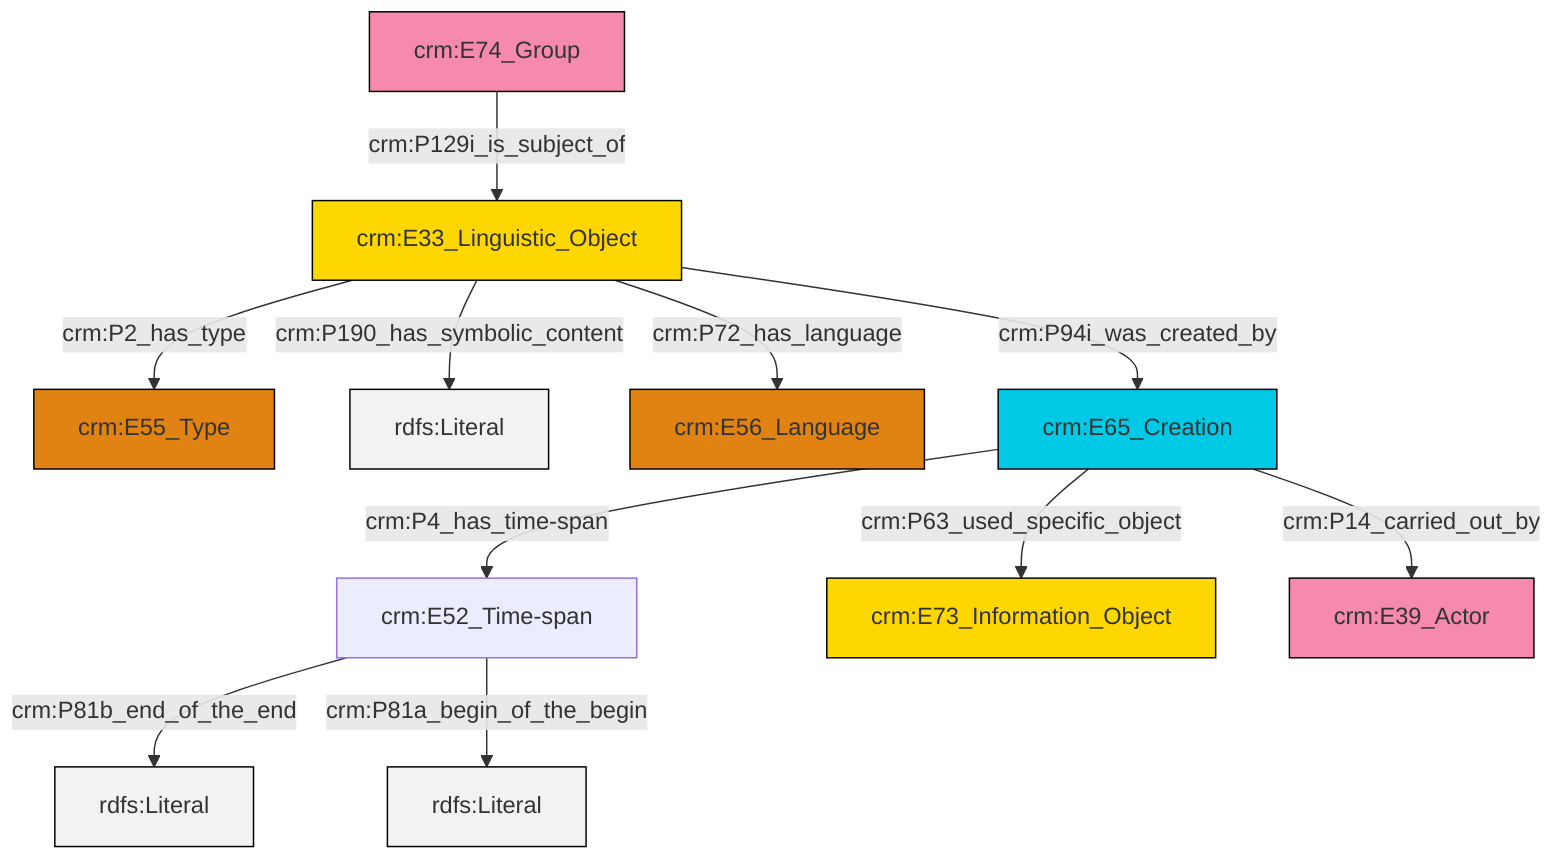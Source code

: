 graph TD
classDef Literal fill:#f2f2f2,stroke:#000000;
classDef CRM_Entity fill:#FFFFFF,stroke:#000000;
classDef Temporal_Entity fill:#00C9E6, stroke:#000000;
classDef Type fill:#E18312, stroke:#000000;
classDef Time-Span fill:#2C9C91, stroke:#000000;
classDef Appellation fill:#FFEB7F, stroke:#000000;
classDef Place fill:#008836, stroke:#000000;
classDef Persistent_Item fill:#B266B2, stroke:#000000;
classDef Conceptual_Object fill:#FFD700, stroke:#000000;
classDef Physical_Thing fill:#D2B48C, stroke:#000000;
classDef Actor fill:#f58aad, stroke:#000000;
classDef PC_Classes fill:#4ce600, stroke:#000000;
classDef Multi fill:#cccccc,stroke:#000000;

2["crm:E33_Linguistic_Object"]:::Conceptual_Object -->|crm:P190_has_symbolic_content| 3[rdfs:Literal]:::Literal
4["crm:E74_Group"]:::Actor -->|crm:P129i_is_subject_of| 2["crm:E33_Linguistic_Object"]:::Conceptual_Object
5["crm:E52_Time-span"]:::Default -->|crm:P81b_end_of_the_end| 6[rdfs:Literal]:::Literal
5["crm:E52_Time-span"]:::Default -->|crm:P81a_begin_of_the_begin| 9[rdfs:Literal]:::Literal
12["crm:E65_Creation"]:::Temporal_Entity -->|crm:P4_has_time-span| 5["crm:E52_Time-span"]:::Default
12["crm:E65_Creation"]:::Temporal_Entity -->|crm:P14_carried_out_by| 14["crm:E39_Actor"]:::Actor
2["crm:E33_Linguistic_Object"]:::Conceptual_Object -->|crm:P94i_was_created_by| 12["crm:E65_Creation"]:::Temporal_Entity
2["crm:E33_Linguistic_Object"]:::Conceptual_Object -->|crm:P2_has_type| 0["crm:E55_Type"]:::Type
2["crm:E33_Linguistic_Object"]:::Conceptual_Object -->|crm:P72_has_language| 7["crm:E56_Language"]:::Type
12["crm:E65_Creation"]:::Temporal_Entity -->|crm:P63_used_specific_object| 10["crm:E73_Information_Object"]:::Conceptual_Object